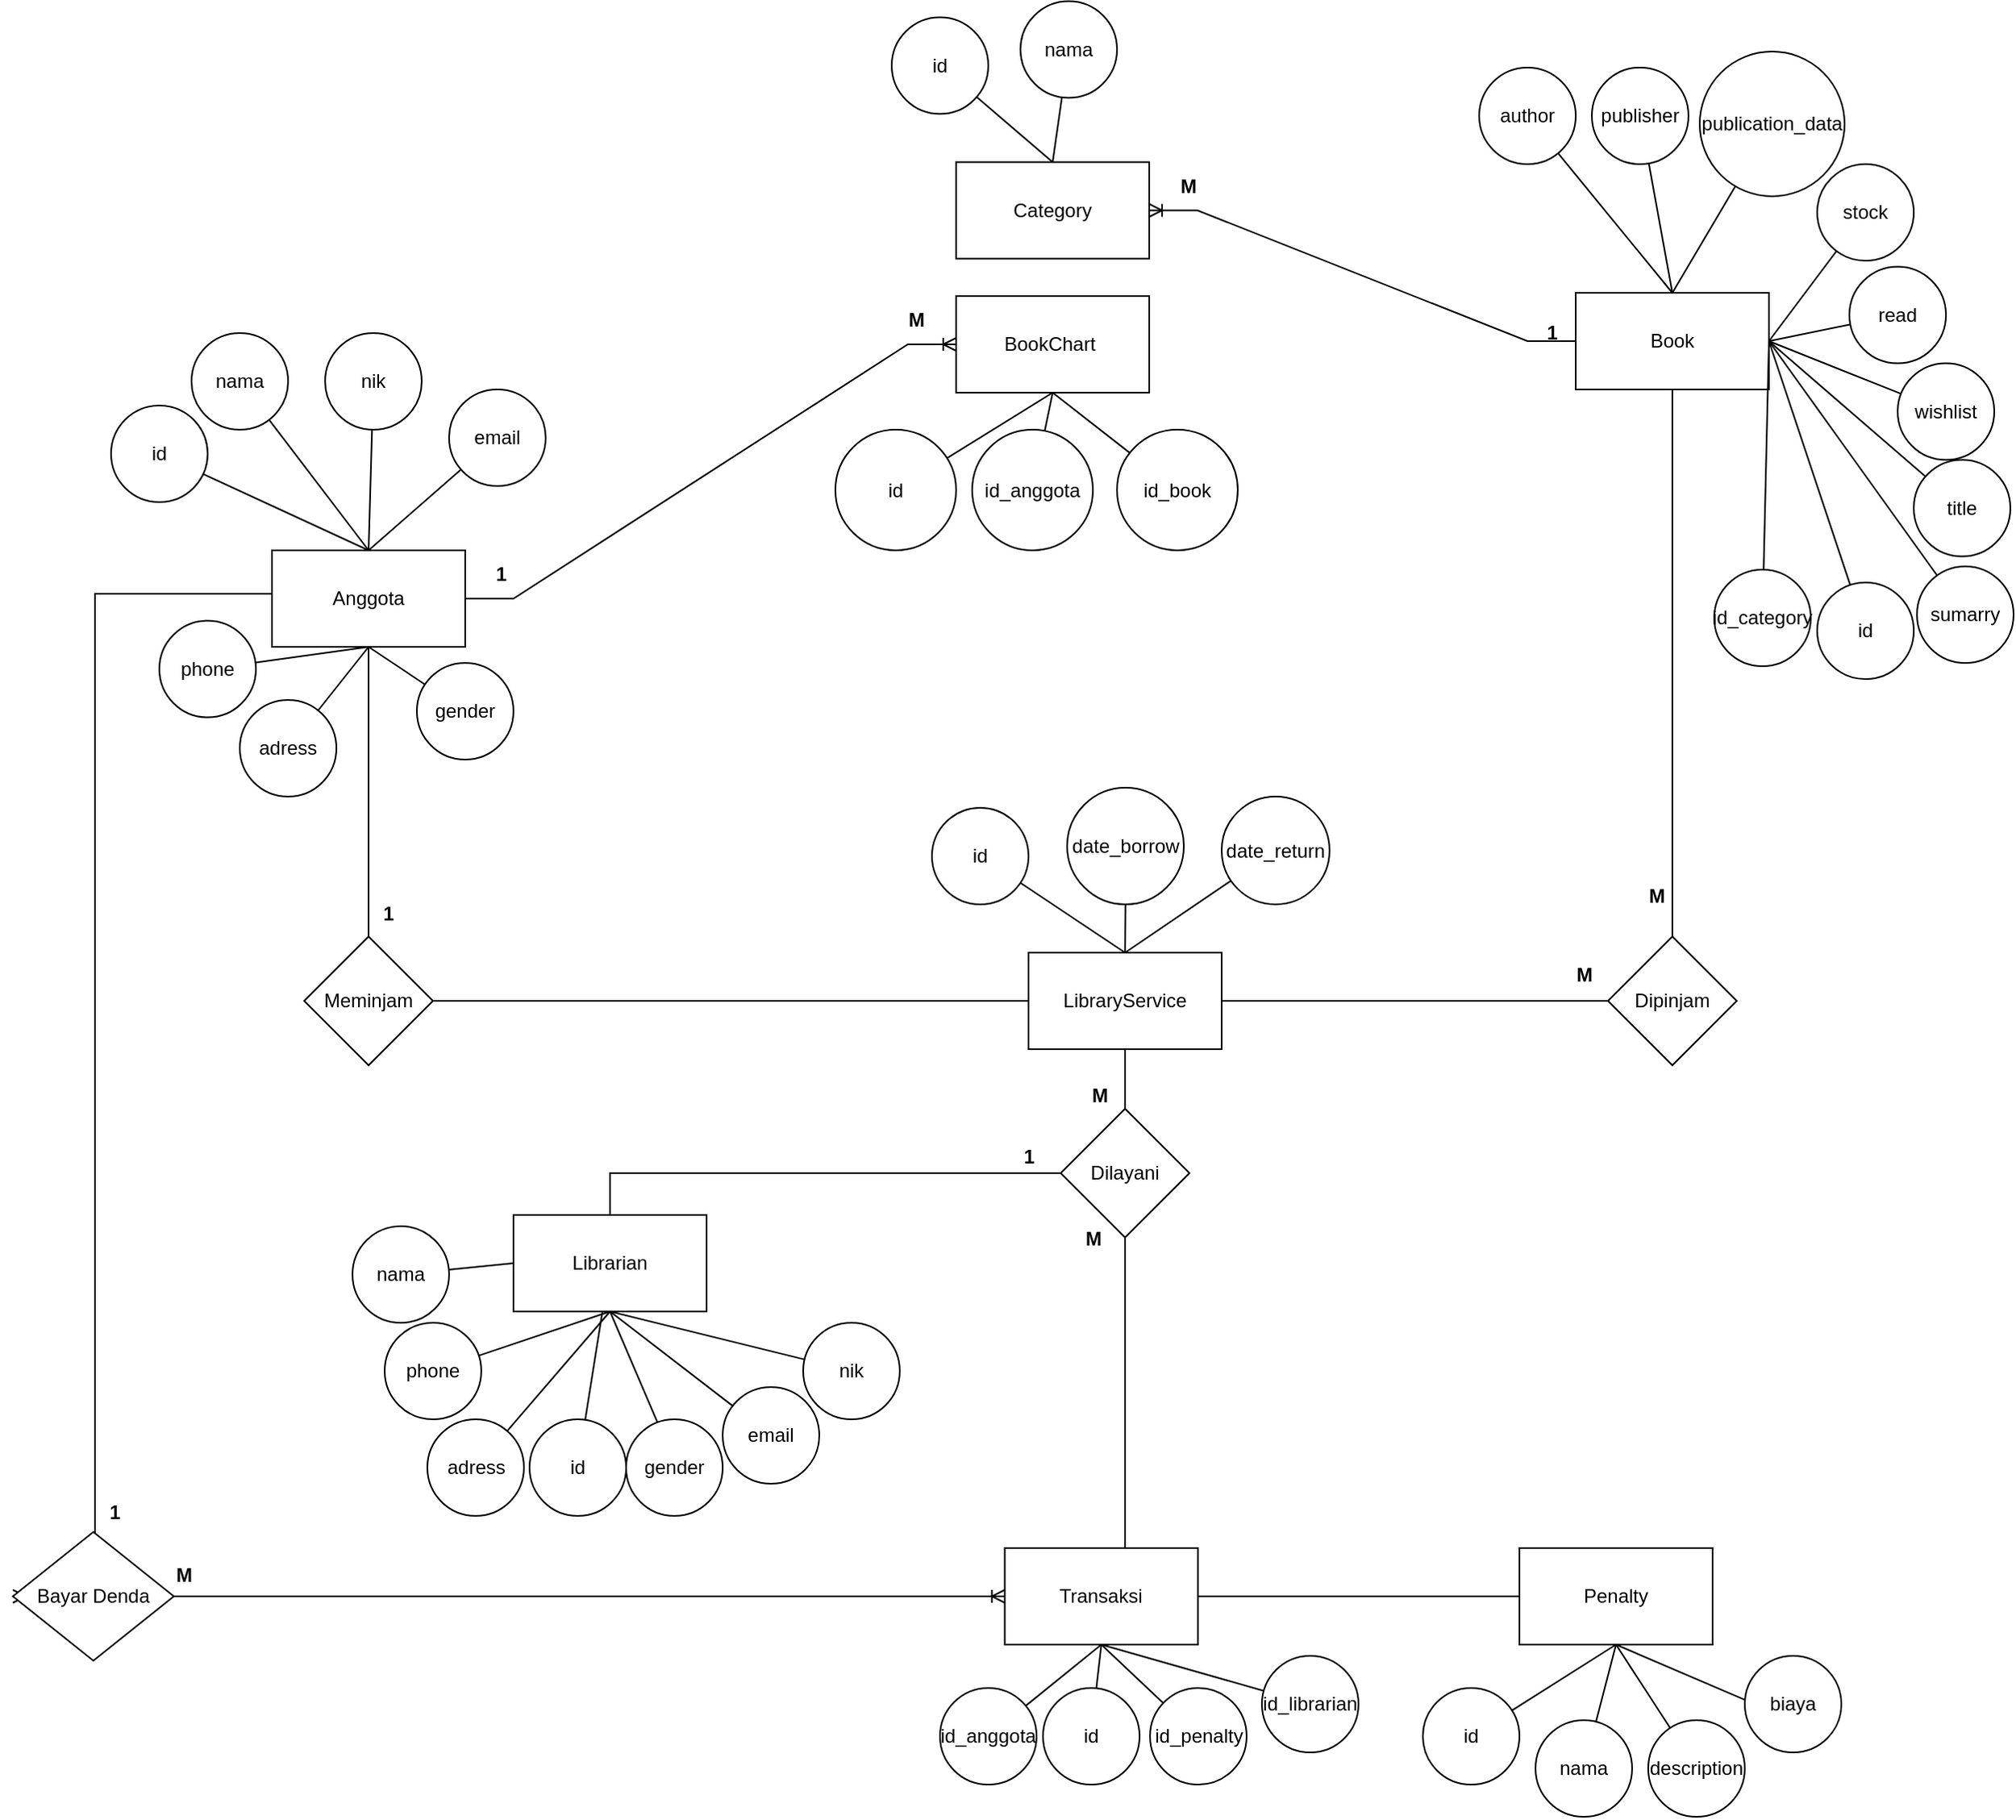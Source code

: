 <mxfile version="22.1.5" type="github">
  <diagram name="Halaman-1" id="0ZCGiu-J6l2-USiNijsk">
    <mxGraphModel dx="2111" dy="1902" grid="1" gridSize="10" guides="1" tooltips="1" connect="1" arrows="1" fold="1" page="1" pageScale="1" pageWidth="827" pageHeight="1169" math="0" shadow="0">
      <root>
        <mxCell id="0" />
        <mxCell id="1" parent="0" />
        <mxCell id="JBl0szbcd0s3QsTV0i9P-39" style="edgeStyle=orthogonalEdgeStyle;rounded=0;orthogonalLoop=1;jettySize=auto;html=1;entryX=0.5;entryY=0;entryDx=0;entryDy=0;endArrow=none;endFill=0;" parent="1" source="JBl0szbcd0s3QsTV0i9P-1" target="JBl0szbcd0s3QsTV0i9P-38" edge="1">
          <mxGeometry relative="1" as="geometry" />
        </mxCell>
        <mxCell id="JBl0szbcd0s3QsTV0i9P-1" value="Anggota" style="rounded=0;whiteSpace=wrap;html=1;" parent="1" vertex="1">
          <mxGeometry x="-20" y="150" width="120" height="60" as="geometry" />
        </mxCell>
        <mxCell id="JBl0szbcd0s3QsTV0i9P-2" value="Librarian" style="rounded=0;whiteSpace=wrap;html=1;" parent="1" vertex="1">
          <mxGeometry x="130" y="563" width="120" height="60" as="geometry" />
        </mxCell>
        <mxCell id="JBl0szbcd0s3QsTV0i9P-42" style="edgeStyle=orthogonalEdgeStyle;rounded=0;orthogonalLoop=1;jettySize=auto;html=1;endArrow=none;endFill=0;" parent="1" source="JBl0szbcd0s3QsTV0i9P-3" target="JBl0szbcd0s3QsTV0i9P-41" edge="1">
          <mxGeometry relative="1" as="geometry" />
        </mxCell>
        <mxCell id="JBl0szbcd0s3QsTV0i9P-3" value="Book" style="rounded=0;whiteSpace=wrap;html=1;" parent="1" vertex="1">
          <mxGeometry x="790" y="-10" width="120" height="60" as="geometry" />
        </mxCell>
        <mxCell id="JBl0szbcd0s3QsTV0i9P-4" value="Category" style="rounded=0;whiteSpace=wrap;html=1;" parent="1" vertex="1">
          <mxGeometry x="405" y="-91.25" width="120" height="60" as="geometry" />
        </mxCell>
        <mxCell id="JBl0szbcd0s3QsTV0i9P-70" style="edgeStyle=orthogonalEdgeStyle;rounded=0;orthogonalLoop=1;jettySize=auto;html=1;entryX=0;entryY=0.5;entryDx=0;entryDy=0;endArrow=none;endFill=0;" parent="1" source="JBl0szbcd0s3QsTV0i9P-5" target="JBl0szbcd0s3QsTV0i9P-6" edge="1">
          <mxGeometry relative="1" as="geometry" />
        </mxCell>
        <mxCell id="JBl0szbcd0s3QsTV0i9P-5" value="Transaksi" style="rounded=0;whiteSpace=wrap;html=1;" parent="1" vertex="1">
          <mxGeometry x="435.25" y="770" width="120" height="60" as="geometry" />
        </mxCell>
        <mxCell id="JBl0szbcd0s3QsTV0i9P-6" value="Penalty" style="rounded=0;whiteSpace=wrap;html=1;" parent="1" vertex="1">
          <mxGeometry x="755" y="770" width="120" height="60" as="geometry" />
        </mxCell>
        <mxCell id="JBl0szbcd0s3QsTV0i9P-45" style="edgeStyle=orthogonalEdgeStyle;rounded=0;orthogonalLoop=1;jettySize=auto;html=1;entryX=0.5;entryY=0;entryDx=0;entryDy=0;endArrow=none;endFill=0;" parent="1" source="JBl0szbcd0s3QsTV0i9P-7" target="JBl0szbcd0s3QsTV0i9P-44" edge="1">
          <mxGeometry relative="1" as="geometry" />
        </mxCell>
        <mxCell id="JBl0szbcd0s3QsTV0i9P-7" value="LibraryService" style="rounded=0;whiteSpace=wrap;html=1;" parent="1" vertex="1">
          <mxGeometry x="450" y="400" width="120" height="60" as="geometry" />
        </mxCell>
        <mxCell id="JBl0szbcd0s3QsTV0i9P-8" value="BookChart&amp;nbsp;" style="rounded=0;whiteSpace=wrap;html=1;" parent="1" vertex="1">
          <mxGeometry x="405" y="-8" width="120" height="60" as="geometry" />
        </mxCell>
        <mxCell id="JBl0szbcd0s3QsTV0i9P-23" style="rounded=0;orthogonalLoop=1;jettySize=auto;html=1;entryX=0.5;entryY=0;entryDx=0;entryDy=0;endArrow=none;endFill=0;" parent="1" source="JBl0szbcd0s3QsTV0i9P-9" target="JBl0szbcd0s3QsTV0i9P-1" edge="1">
          <mxGeometry relative="1" as="geometry" />
        </mxCell>
        <mxCell id="JBl0szbcd0s3QsTV0i9P-9" value="id" style="ellipse;whiteSpace=wrap;html=1;aspect=fixed;" parent="1" vertex="1">
          <mxGeometry x="-120" y="60" width="60" height="60" as="geometry" />
        </mxCell>
        <mxCell id="JBl0szbcd0s3QsTV0i9P-25" style="rounded=0;orthogonalLoop=1;jettySize=auto;html=1;entryX=0.5;entryY=0;entryDx=0;entryDy=0;endArrow=none;endFill=0;" parent="1" source="JBl0szbcd0s3QsTV0i9P-10" target="JBl0szbcd0s3QsTV0i9P-1" edge="1">
          <mxGeometry relative="1" as="geometry" />
        </mxCell>
        <mxCell id="JBl0szbcd0s3QsTV0i9P-10" value="nama" style="ellipse;whiteSpace=wrap;html=1;aspect=fixed;" parent="1" vertex="1">
          <mxGeometry x="-70" y="15" width="60" height="60" as="geometry" />
        </mxCell>
        <mxCell id="JBl0szbcd0s3QsTV0i9P-26" style="rounded=0;orthogonalLoop=1;jettySize=auto;html=1;entryX=0.5;entryY=0;entryDx=0;entryDy=0;endArrow=none;endFill=0;" parent="1" source="JBl0szbcd0s3QsTV0i9P-11" target="JBl0szbcd0s3QsTV0i9P-1" edge="1">
          <mxGeometry relative="1" as="geometry" />
        </mxCell>
        <mxCell id="JBl0szbcd0s3QsTV0i9P-11" value="nik" style="ellipse;whiteSpace=wrap;html=1;aspect=fixed;" parent="1" vertex="1">
          <mxGeometry x="13" y="15" width="60" height="60" as="geometry" />
        </mxCell>
        <mxCell id="JBl0szbcd0s3QsTV0i9P-27" style="rounded=0;orthogonalLoop=1;jettySize=auto;html=1;endArrow=none;endFill=0;entryX=0.5;entryY=0;entryDx=0;entryDy=0;" parent="1" source="JBl0szbcd0s3QsTV0i9P-12" target="JBl0szbcd0s3QsTV0i9P-1" edge="1">
          <mxGeometry relative="1" as="geometry" />
        </mxCell>
        <mxCell id="JBl0szbcd0s3QsTV0i9P-12" value="email" style="ellipse;whiteSpace=wrap;html=1;aspect=fixed;" parent="1" vertex="1">
          <mxGeometry x="90" y="50" width="60" height="60" as="geometry" />
        </mxCell>
        <mxCell id="JBl0szbcd0s3QsTV0i9P-28" style="rounded=0;orthogonalLoop=1;jettySize=auto;html=1;entryX=0.5;entryY=1;entryDx=0;entryDy=0;endArrow=none;endFill=0;" parent="1" source="JBl0szbcd0s3QsTV0i9P-13" target="JBl0szbcd0s3QsTV0i9P-1" edge="1">
          <mxGeometry relative="1" as="geometry" />
        </mxCell>
        <mxCell id="JBl0szbcd0s3QsTV0i9P-13" value="gender" style="ellipse;whiteSpace=wrap;html=1;aspect=fixed;" parent="1" vertex="1">
          <mxGeometry x="70" y="220" width="60" height="60" as="geometry" />
        </mxCell>
        <mxCell id="JBl0szbcd0s3QsTV0i9P-30" style="rounded=0;orthogonalLoop=1;jettySize=auto;html=1;entryX=0.5;entryY=1;entryDx=0;entryDy=0;endArrow=none;endFill=0;" parent="1" source="JBl0szbcd0s3QsTV0i9P-14" target="JBl0szbcd0s3QsTV0i9P-1" edge="1">
          <mxGeometry relative="1" as="geometry" />
        </mxCell>
        <mxCell id="JBl0szbcd0s3QsTV0i9P-14" value="phone" style="ellipse;whiteSpace=wrap;html=1;aspect=fixed;" parent="1" vertex="1">
          <mxGeometry x="-90" y="193.75" width="60" height="60" as="geometry" />
        </mxCell>
        <mxCell id="JBl0szbcd0s3QsTV0i9P-29" style="rounded=0;orthogonalLoop=1;jettySize=auto;html=1;endArrow=none;endFill=0;entryX=0.5;entryY=1;entryDx=0;entryDy=0;" parent="1" source="JBl0szbcd0s3QsTV0i9P-15" target="JBl0szbcd0s3QsTV0i9P-1" edge="1">
          <mxGeometry relative="1" as="geometry" />
        </mxCell>
        <mxCell id="JBl0szbcd0s3QsTV0i9P-15" value="adress" style="ellipse;whiteSpace=wrap;html=1;aspect=fixed;" parent="1" vertex="1">
          <mxGeometry x="-40" y="243" width="60" height="60" as="geometry" />
        </mxCell>
        <mxCell id="JBl0szbcd0s3QsTV0i9P-35" style="rounded=0;orthogonalLoop=1;jettySize=auto;html=1;endArrow=none;endFill=0;" parent="1" source="JBl0szbcd0s3QsTV0i9P-16" target="JBl0szbcd0s3QsTV0i9P-2" edge="1">
          <mxGeometry relative="1" as="geometry" />
        </mxCell>
        <mxCell id="JBl0szbcd0s3QsTV0i9P-16" value="id" style="ellipse;whiteSpace=wrap;html=1;aspect=fixed;" parent="1" vertex="1">
          <mxGeometry x="140" y="690" width="60" height="60" as="geometry" />
        </mxCell>
        <mxCell id="JBl0szbcd0s3QsTV0i9P-17" value="nama" style="ellipse;whiteSpace=wrap;html=1;aspect=fixed;" parent="1" vertex="1">
          <mxGeometry x="30" y="570" width="60" height="60" as="geometry" />
        </mxCell>
        <mxCell id="JBl0szbcd0s3QsTV0i9P-32" style="rounded=0;orthogonalLoop=1;jettySize=auto;html=1;endArrow=none;endFill=0;entryX=0.5;entryY=1;entryDx=0;entryDy=0;" parent="1" source="JBl0szbcd0s3QsTV0i9P-18" target="JBl0szbcd0s3QsTV0i9P-2" edge="1">
          <mxGeometry relative="1" as="geometry" />
        </mxCell>
        <mxCell id="JBl0szbcd0s3QsTV0i9P-18" value="nik" style="ellipse;whiteSpace=wrap;html=1;aspect=fixed;" parent="1" vertex="1">
          <mxGeometry x="310" y="630" width="60" height="60" as="geometry" />
        </mxCell>
        <mxCell id="JBl0szbcd0s3QsTV0i9P-37" style="rounded=0;orthogonalLoop=1;jettySize=auto;html=1;endArrow=none;endFill=0;entryX=0.5;entryY=1;entryDx=0;entryDy=0;" parent="1" source="JBl0szbcd0s3QsTV0i9P-19" target="JBl0szbcd0s3QsTV0i9P-2" edge="1">
          <mxGeometry relative="1" as="geometry" />
        </mxCell>
        <mxCell id="JBl0szbcd0s3QsTV0i9P-19" value="email" style="ellipse;whiteSpace=wrap;html=1;aspect=fixed;" parent="1" vertex="1">
          <mxGeometry x="260" y="670" width="60" height="60" as="geometry" />
        </mxCell>
        <mxCell id="JBl0szbcd0s3QsTV0i9P-36" style="rounded=0;orthogonalLoop=1;jettySize=auto;html=1;entryX=0.5;entryY=1;entryDx=0;entryDy=0;endArrow=none;endFill=0;" parent="1" target="JBl0szbcd0s3QsTV0i9P-2" edge="1">
          <mxGeometry relative="1" as="geometry">
            <mxPoint x="228.237" y="712.402" as="sourcePoint" />
          </mxGeometry>
        </mxCell>
        <mxCell id="JBl0szbcd0s3QsTV0i9P-20" value="gender" style="ellipse;whiteSpace=wrap;html=1;aspect=fixed;" parent="1" vertex="1">
          <mxGeometry x="200" y="690" width="60" height="60" as="geometry" />
        </mxCell>
        <mxCell id="JBl0szbcd0s3QsTV0i9P-33" style="rounded=0;orthogonalLoop=1;jettySize=auto;html=1;entryX=0.5;entryY=1;entryDx=0;entryDy=0;endArrow=none;endFill=0;" parent="1" source="JBl0szbcd0s3QsTV0i9P-21" target="JBl0szbcd0s3QsTV0i9P-2" edge="1">
          <mxGeometry relative="1" as="geometry" />
        </mxCell>
        <mxCell id="JBl0szbcd0s3QsTV0i9P-21" value="phone" style="ellipse;whiteSpace=wrap;html=1;aspect=fixed;" parent="1" vertex="1">
          <mxGeometry x="50" y="630" width="60" height="60" as="geometry" />
        </mxCell>
        <mxCell id="JBl0szbcd0s3QsTV0i9P-34" style="rounded=0;orthogonalLoop=1;jettySize=auto;html=1;endArrow=none;endFill=0;entryX=0.5;entryY=1;entryDx=0;entryDy=0;" parent="1" source="JBl0szbcd0s3QsTV0i9P-22" target="JBl0szbcd0s3QsTV0i9P-2" edge="1">
          <mxGeometry relative="1" as="geometry">
            <mxPoint x="196.5" y="620" as="targetPoint" />
          </mxGeometry>
        </mxCell>
        <mxCell id="JBl0szbcd0s3QsTV0i9P-22" value="adress" style="ellipse;whiteSpace=wrap;html=1;aspect=fixed;" parent="1" vertex="1">
          <mxGeometry x="76.5" y="690" width="60" height="60" as="geometry" />
        </mxCell>
        <mxCell id="JBl0szbcd0s3QsTV0i9P-31" style="rounded=0;orthogonalLoop=1;jettySize=auto;html=1;entryX=0;entryY=0.5;entryDx=0;entryDy=0;endArrow=none;endFill=0;" parent="1" source="JBl0szbcd0s3QsTV0i9P-17" target="JBl0szbcd0s3QsTV0i9P-2" edge="1">
          <mxGeometry relative="1" as="geometry" />
        </mxCell>
        <mxCell id="JBl0szbcd0s3QsTV0i9P-40" style="edgeStyle=orthogonalEdgeStyle;rounded=0;orthogonalLoop=1;jettySize=auto;html=1;entryX=0;entryY=0.5;entryDx=0;entryDy=0;endArrow=none;endFill=0;" parent="1" source="JBl0szbcd0s3QsTV0i9P-38" target="JBl0szbcd0s3QsTV0i9P-7" edge="1">
          <mxGeometry relative="1" as="geometry" />
        </mxCell>
        <mxCell id="JBl0szbcd0s3QsTV0i9P-38" value="Meminjam" style="rhombus;whiteSpace=wrap;html=1;" parent="1" vertex="1">
          <mxGeometry y="390" width="80" height="80" as="geometry" />
        </mxCell>
        <mxCell id="JBl0szbcd0s3QsTV0i9P-43" style="edgeStyle=orthogonalEdgeStyle;rounded=0;orthogonalLoop=1;jettySize=auto;html=1;entryX=1;entryY=0.5;entryDx=0;entryDy=0;endArrow=none;endFill=0;" parent="1" source="JBl0szbcd0s3QsTV0i9P-41" target="JBl0szbcd0s3QsTV0i9P-7" edge="1">
          <mxGeometry relative="1" as="geometry" />
        </mxCell>
        <mxCell id="JBl0szbcd0s3QsTV0i9P-41" value="Dipinjam" style="rhombus;whiteSpace=wrap;html=1;" parent="1" vertex="1">
          <mxGeometry x="810" y="390" width="80" height="80" as="geometry" />
        </mxCell>
        <mxCell id="JBl0szbcd0s3QsTV0i9P-46" style="edgeStyle=orthogonalEdgeStyle;rounded=0;orthogonalLoop=1;jettySize=auto;html=1;entryX=0.5;entryY=0;entryDx=0;entryDy=0;endArrow=none;endFill=0;" parent="1" source="JBl0szbcd0s3QsTV0i9P-44" target="JBl0szbcd0s3QsTV0i9P-2" edge="1">
          <mxGeometry relative="1" as="geometry" />
        </mxCell>
        <mxCell id="JBl0szbcd0s3QsTV0i9P-60" style="edgeStyle=orthogonalEdgeStyle;rounded=0;orthogonalLoop=1;jettySize=auto;html=1;endArrow=none;endFill=0;" parent="1" source="JBl0szbcd0s3QsTV0i9P-44" target="JBl0szbcd0s3QsTV0i9P-5" edge="1">
          <mxGeometry relative="1" as="geometry">
            <Array as="points">
              <mxPoint x="510" y="610" />
              <mxPoint x="510" y="610" />
            </Array>
          </mxGeometry>
        </mxCell>
        <mxCell id="JBl0szbcd0s3QsTV0i9P-44" value="Dilayani" style="rhombus;whiteSpace=wrap;html=1;" parent="1" vertex="1">
          <mxGeometry x="470" y="497" width="80" height="80" as="geometry" />
        </mxCell>
        <mxCell id="JBl0szbcd0s3QsTV0i9P-84" style="rounded=0;orthogonalLoop=1;jettySize=auto;html=1;endArrow=none;endFill=0;" parent="1" source="JBl0szbcd0s3QsTV0i9P-47" edge="1">
          <mxGeometry relative="1" as="geometry">
            <mxPoint x="910" y="20" as="targetPoint" />
          </mxGeometry>
        </mxCell>
        <mxCell id="JBl0szbcd0s3QsTV0i9P-47" value="title" style="ellipse;whiteSpace=wrap;html=1;aspect=fixed;" parent="1" vertex="1">
          <mxGeometry x="1000" y="93.75" width="60" height="60" as="geometry" />
        </mxCell>
        <mxCell id="JBl0szbcd0s3QsTV0i9P-85" style="rounded=0;orthogonalLoop=1;jettySize=auto;html=1;endArrow=none;endFill=0;entryX=0.5;entryY=0;entryDx=0;entryDy=0;" parent="1" source="JBl0szbcd0s3QsTV0i9P-48" target="JBl0szbcd0s3QsTV0i9P-3" edge="1">
          <mxGeometry relative="1" as="geometry" />
        </mxCell>
        <mxCell id="JBl0szbcd0s3QsTV0i9P-48" value="author" style="ellipse;whiteSpace=wrap;html=1;aspect=fixed;" parent="1" vertex="1">
          <mxGeometry x="730" y="-150" width="60" height="60" as="geometry" />
        </mxCell>
        <mxCell id="JBl0szbcd0s3QsTV0i9P-86" style="rounded=0;orthogonalLoop=1;jettySize=auto;html=1;entryX=0.5;entryY=0;entryDx=0;entryDy=0;endArrow=none;endFill=0;" parent="1" source="JBl0szbcd0s3QsTV0i9P-49" target="JBl0szbcd0s3QsTV0i9P-3" edge="1">
          <mxGeometry relative="1" as="geometry" />
        </mxCell>
        <mxCell id="JBl0szbcd0s3QsTV0i9P-49" value="publisher" style="ellipse;whiteSpace=wrap;html=1;aspect=fixed;" parent="1" vertex="1">
          <mxGeometry x="800" y="-150" width="60" height="60" as="geometry" />
        </mxCell>
        <mxCell id="JBl0szbcd0s3QsTV0i9P-83" style="rounded=0;orthogonalLoop=1;jettySize=auto;html=1;endArrow=none;endFill=0;" parent="1" source="JBl0szbcd0s3QsTV0i9P-50" edge="1">
          <mxGeometry relative="1" as="geometry">
            <mxPoint x="910" y="20" as="targetPoint" />
          </mxGeometry>
        </mxCell>
        <mxCell id="JBl0szbcd0s3QsTV0i9P-50" value="id" style="ellipse;whiteSpace=wrap;html=1;aspect=fixed;" parent="1" vertex="1">
          <mxGeometry x="940" y="170" width="60" height="60" as="geometry" />
        </mxCell>
        <mxCell id="JBl0szbcd0s3QsTV0i9P-87" style="rounded=0;orthogonalLoop=1;jettySize=auto;html=1;entryX=0.5;entryY=0;entryDx=0;entryDy=0;endArrow=none;endFill=0;" parent="1" source="JBl0szbcd0s3QsTV0i9P-51" target="JBl0szbcd0s3QsTV0i9P-3" edge="1">
          <mxGeometry relative="1" as="geometry" />
        </mxCell>
        <mxCell id="JBl0szbcd0s3QsTV0i9P-51" value="publication_data" style="ellipse;whiteSpace=wrap;html=1;aspect=fixed;" parent="1" vertex="1">
          <mxGeometry x="867" y="-160" width="90" height="90" as="geometry" />
        </mxCell>
        <mxCell id="JBl0szbcd0s3QsTV0i9P-88" style="rounded=0;orthogonalLoop=1;jettySize=auto;html=1;entryX=1;entryY=0.5;entryDx=0;entryDy=0;endArrow=none;endFill=0;" parent="1" source="JBl0szbcd0s3QsTV0i9P-52" target="JBl0szbcd0s3QsTV0i9P-3" edge="1">
          <mxGeometry relative="1" as="geometry" />
        </mxCell>
        <mxCell id="JBl0szbcd0s3QsTV0i9P-52" value="stock" style="ellipse;whiteSpace=wrap;html=1;aspect=fixed;" parent="1" vertex="1">
          <mxGeometry x="940" y="-90" width="60" height="60" as="geometry" />
        </mxCell>
        <mxCell id="JBl0szbcd0s3QsTV0i9P-89" style="rounded=0;orthogonalLoop=1;jettySize=auto;html=1;entryX=1;entryY=0.5;entryDx=0;entryDy=0;endArrow=none;endFill=0;" parent="1" source="JBl0szbcd0s3QsTV0i9P-53" target="JBl0szbcd0s3QsTV0i9P-3" edge="1">
          <mxGeometry relative="1" as="geometry" />
        </mxCell>
        <mxCell id="JBl0szbcd0s3QsTV0i9P-53" value="read" style="ellipse;whiteSpace=wrap;html=1;aspect=fixed;" parent="1" vertex="1">
          <mxGeometry x="960" y="-26.25" width="60" height="60" as="geometry" />
        </mxCell>
        <mxCell id="JBl0szbcd0s3QsTV0i9P-57" style="rounded=0;orthogonalLoop=1;jettySize=auto;html=1;endArrow=none;endFill=0;entryX=0.5;entryY=0;entryDx=0;entryDy=0;" parent="1" source="JBl0szbcd0s3QsTV0i9P-54" target="JBl0szbcd0s3QsTV0i9P-7" edge="1">
          <mxGeometry relative="1" as="geometry" />
        </mxCell>
        <mxCell id="JBl0szbcd0s3QsTV0i9P-54" value="id" style="ellipse;whiteSpace=wrap;html=1;aspect=fixed;" parent="1" vertex="1">
          <mxGeometry x="390" y="310" width="60" height="60" as="geometry" />
        </mxCell>
        <mxCell id="JBl0szbcd0s3QsTV0i9P-58" style="rounded=0;orthogonalLoop=1;jettySize=auto;html=1;endArrow=none;endFill=0;" parent="1" source="JBl0szbcd0s3QsTV0i9P-55" edge="1">
          <mxGeometry relative="1" as="geometry">
            <mxPoint x="510" y="400" as="targetPoint" />
          </mxGeometry>
        </mxCell>
        <mxCell id="JBl0szbcd0s3QsTV0i9P-55" value="date_borrow" style="ellipse;whiteSpace=wrap;html=1;aspect=fixed;" parent="1" vertex="1">
          <mxGeometry x="474" y="297.5" width="72.5" height="72.5" as="geometry" />
        </mxCell>
        <mxCell id="JBl0szbcd0s3QsTV0i9P-59" style="rounded=0;orthogonalLoop=1;jettySize=auto;html=1;endArrow=none;endFill=0;" parent="1" source="JBl0szbcd0s3QsTV0i9P-56" edge="1">
          <mxGeometry relative="1" as="geometry">
            <mxPoint x="510" y="400" as="targetPoint" />
          </mxGeometry>
        </mxCell>
        <mxCell id="JBl0szbcd0s3QsTV0i9P-56" value="date_return" style="ellipse;whiteSpace=wrap;html=1;aspect=fixed;" parent="1" vertex="1">
          <mxGeometry x="570" y="303" width="67" height="67" as="geometry" />
        </mxCell>
        <mxCell id="JBl0szbcd0s3QsTV0i9P-67" style="rounded=0;orthogonalLoop=1;jettySize=auto;html=1;entryX=0.5;entryY=1;entryDx=0;entryDy=0;endArrow=none;endFill=0;" parent="1" source="JBl0szbcd0s3QsTV0i9P-61" target="JBl0szbcd0s3QsTV0i9P-5" edge="1">
          <mxGeometry relative="1" as="geometry" />
        </mxCell>
        <mxCell id="JBl0szbcd0s3QsTV0i9P-61" value="id" style="ellipse;whiteSpace=wrap;html=1;aspect=fixed;" parent="1" vertex="1">
          <mxGeometry x="459" y="857" width="60" height="60" as="geometry" />
        </mxCell>
        <mxCell id="JBl0szbcd0s3QsTV0i9P-68" style="rounded=0;orthogonalLoop=1;jettySize=auto;html=1;entryX=0.5;entryY=1;entryDx=0;entryDy=0;endArrow=none;endFill=0;" parent="1" source="JBl0szbcd0s3QsTV0i9P-62" target="JBl0szbcd0s3QsTV0i9P-5" edge="1">
          <mxGeometry relative="1" as="geometry" />
        </mxCell>
        <mxCell id="JBl0szbcd0s3QsTV0i9P-62" value="id_penalty" style="ellipse;whiteSpace=wrap;html=1;aspect=fixed;" parent="1" vertex="1">
          <mxGeometry x="525.5" y="857" width="60" height="60" as="geometry" />
        </mxCell>
        <mxCell id="JBl0szbcd0s3QsTV0i9P-69" style="rounded=0;orthogonalLoop=1;jettySize=auto;html=1;entryX=0.5;entryY=1;entryDx=0;entryDy=0;endArrow=none;endFill=0;" parent="1" source="JBl0szbcd0s3QsTV0i9P-63" target="JBl0szbcd0s3QsTV0i9P-5" edge="1">
          <mxGeometry relative="1" as="geometry" />
        </mxCell>
        <mxCell id="JBl0szbcd0s3QsTV0i9P-63" value="id_librarian" style="ellipse;whiteSpace=wrap;html=1;aspect=fixed;" parent="1" vertex="1">
          <mxGeometry x="595" y="837" width="60" height="60" as="geometry" />
        </mxCell>
        <mxCell id="JBl0szbcd0s3QsTV0i9P-66" style="rounded=0;orthogonalLoop=1;jettySize=auto;html=1;entryX=0.5;entryY=1;entryDx=0;entryDy=0;endArrow=none;endFill=0;" parent="1" source="JBl0szbcd0s3QsTV0i9P-64" target="JBl0szbcd0s3QsTV0i9P-5" edge="1">
          <mxGeometry relative="1" as="geometry" />
        </mxCell>
        <mxCell id="JBl0szbcd0s3QsTV0i9P-64" value="id_anggota" style="ellipse;whiteSpace=wrap;html=1;aspect=fixed;" parent="1" vertex="1">
          <mxGeometry x="395" y="857" width="60" height="60" as="geometry" />
        </mxCell>
        <mxCell id="JBl0szbcd0s3QsTV0i9P-76" style="rounded=0;orthogonalLoop=1;jettySize=auto;html=1;endArrow=none;endFill=0;entryX=0.5;entryY=1;entryDx=0;entryDy=0;" parent="1" source="JBl0szbcd0s3QsTV0i9P-71" target="JBl0szbcd0s3QsTV0i9P-6" edge="1">
          <mxGeometry relative="1" as="geometry" />
        </mxCell>
        <mxCell id="JBl0szbcd0s3QsTV0i9P-71" value="id" style="ellipse;whiteSpace=wrap;html=1;aspect=fixed;" parent="1" vertex="1">
          <mxGeometry x="695" y="857" width="60" height="60" as="geometry" />
        </mxCell>
        <mxCell id="JBl0szbcd0s3QsTV0i9P-77" style="rounded=0;orthogonalLoop=1;jettySize=auto;html=1;endArrow=none;endFill=0;entryX=0.5;entryY=1;entryDx=0;entryDy=0;" parent="1" source="JBl0szbcd0s3QsTV0i9P-72" target="JBl0szbcd0s3QsTV0i9P-6" edge="1">
          <mxGeometry relative="1" as="geometry" />
        </mxCell>
        <mxCell id="JBl0szbcd0s3QsTV0i9P-72" value="nama" style="ellipse;whiteSpace=wrap;html=1;aspect=fixed;" parent="1" vertex="1">
          <mxGeometry x="765" y="877" width="60" height="60" as="geometry" />
        </mxCell>
        <mxCell id="JBl0szbcd0s3QsTV0i9P-78" style="rounded=0;orthogonalLoop=1;jettySize=auto;html=1;entryX=0.5;entryY=1;entryDx=0;entryDy=0;endArrow=none;endFill=0;" parent="1" source="JBl0szbcd0s3QsTV0i9P-73" target="JBl0szbcd0s3QsTV0i9P-6" edge="1">
          <mxGeometry relative="1" as="geometry" />
        </mxCell>
        <mxCell id="JBl0szbcd0s3QsTV0i9P-73" value="description" style="ellipse;whiteSpace=wrap;html=1;aspect=fixed;" parent="1" vertex="1">
          <mxGeometry x="835" y="877" width="60" height="60" as="geometry" />
        </mxCell>
        <mxCell id="JBl0szbcd0s3QsTV0i9P-79" style="rounded=0;orthogonalLoop=1;jettySize=auto;html=1;entryX=0.5;entryY=1;entryDx=0;entryDy=0;endArrow=none;endFill=0;" parent="1" target="JBl0szbcd0s3QsTV0i9P-6" edge="1">
          <mxGeometry relative="1" as="geometry">
            <mxPoint x="897.355" y="865.348" as="sourcePoint" />
          </mxGeometry>
        </mxCell>
        <mxCell id="JBl0szbcd0s3QsTV0i9P-74" value="biaya" style="ellipse;whiteSpace=wrap;html=1;aspect=fixed;" parent="1" vertex="1">
          <mxGeometry x="895" y="837" width="60" height="60" as="geometry" />
        </mxCell>
        <mxCell id="JBl0szbcd0s3QsTV0i9P-92" style="rounded=0;orthogonalLoop=1;jettySize=auto;html=1;entryX=0.5;entryY=0;entryDx=0;entryDy=0;endArrow=none;endFill=0;" parent="1" source="JBl0szbcd0s3QsTV0i9P-81" target="JBl0szbcd0s3QsTV0i9P-4" edge="1">
          <mxGeometry relative="1" as="geometry" />
        </mxCell>
        <mxCell id="JBl0szbcd0s3QsTV0i9P-81" value="id" style="ellipse;whiteSpace=wrap;html=1;aspect=fixed;" parent="1" vertex="1">
          <mxGeometry x="365" y="-181.25" width="60" height="60" as="geometry" />
        </mxCell>
        <mxCell id="JBl0szbcd0s3QsTV0i9P-93" style="rounded=0;orthogonalLoop=1;jettySize=auto;html=1;entryX=0.5;entryY=0;entryDx=0;entryDy=0;endArrow=none;endFill=0;" parent="1" source="JBl0szbcd0s3QsTV0i9P-82" target="JBl0szbcd0s3QsTV0i9P-4" edge="1">
          <mxGeometry relative="1" as="geometry" />
        </mxCell>
        <mxCell id="JBl0szbcd0s3QsTV0i9P-82" value="nama" style="ellipse;whiteSpace=wrap;html=1;aspect=fixed;" parent="1" vertex="1">
          <mxGeometry x="445" y="-191.25" width="60" height="60" as="geometry" />
        </mxCell>
        <mxCell id="JBl0szbcd0s3QsTV0i9P-91" style="rounded=0;orthogonalLoop=1;jettySize=auto;html=1;endArrow=none;endFill=0;" parent="1" source="JBl0szbcd0s3QsTV0i9P-90" edge="1">
          <mxGeometry relative="1" as="geometry">
            <mxPoint x="910" y="20" as="targetPoint" />
          </mxGeometry>
        </mxCell>
        <mxCell id="JBl0szbcd0s3QsTV0i9P-90" value="id_category" style="ellipse;whiteSpace=wrap;html=1;aspect=fixed;" parent="1" vertex="1">
          <mxGeometry x="876" y="162" width="60" height="60" as="geometry" />
        </mxCell>
        <mxCell id="JBl0szbcd0s3QsTV0i9P-100" style="rounded=0;orthogonalLoop=1;jettySize=auto;html=1;entryX=0.5;entryY=1;entryDx=0;entryDy=0;endArrow=none;endFill=0;" parent="1" source="JBl0szbcd0s3QsTV0i9P-96" target="JBl0szbcd0s3QsTV0i9P-8" edge="1">
          <mxGeometry relative="1" as="geometry" />
        </mxCell>
        <mxCell id="JBl0szbcd0s3QsTV0i9P-96" value="id" style="ellipse;whiteSpace=wrap;html=1;aspect=fixed;" parent="1" vertex="1">
          <mxGeometry x="330" y="75" width="75" height="75" as="geometry" />
        </mxCell>
        <mxCell id="JBl0szbcd0s3QsTV0i9P-101" style="rounded=0;orthogonalLoop=1;jettySize=auto;html=1;entryX=0.5;entryY=1;entryDx=0;entryDy=0;endArrow=none;endFill=0;" parent="1" source="JBl0szbcd0s3QsTV0i9P-98" target="JBl0szbcd0s3QsTV0i9P-8" edge="1">
          <mxGeometry relative="1" as="geometry" />
        </mxCell>
        <mxCell id="JBl0szbcd0s3QsTV0i9P-98" value="id_anggota" style="ellipse;whiteSpace=wrap;html=1;aspect=fixed;" parent="1" vertex="1">
          <mxGeometry x="415" y="75" width="75" height="75" as="geometry" />
        </mxCell>
        <mxCell id="JBl0szbcd0s3QsTV0i9P-102" style="rounded=0;orthogonalLoop=1;jettySize=auto;html=1;entryX=0.5;entryY=1;entryDx=0;entryDy=0;endArrow=none;endFill=0;" parent="1" source="JBl0szbcd0s3QsTV0i9P-99" target="JBl0szbcd0s3QsTV0i9P-8" edge="1">
          <mxGeometry relative="1" as="geometry" />
        </mxCell>
        <mxCell id="JBl0szbcd0s3QsTV0i9P-99" value="id_book" style="ellipse;whiteSpace=wrap;html=1;aspect=fixed;" parent="1" vertex="1">
          <mxGeometry x="505" y="75" width="75" height="75" as="geometry" />
        </mxCell>
        <mxCell id="JBl0szbcd0s3QsTV0i9P-104" style="rounded=0;orthogonalLoop=1;jettySize=auto;html=1;entryX=1;entryY=0.5;entryDx=0;entryDy=0;endArrow=none;endFill=0;" parent="1" source="JBl0szbcd0s3QsTV0i9P-103" target="JBl0szbcd0s3QsTV0i9P-3" edge="1">
          <mxGeometry relative="1" as="geometry" />
        </mxCell>
        <mxCell id="JBl0szbcd0s3QsTV0i9P-103" value="sumarry" style="ellipse;whiteSpace=wrap;html=1;aspect=fixed;" parent="1" vertex="1">
          <mxGeometry x="1002" y="160" width="60" height="60" as="geometry" />
        </mxCell>
        <mxCell id="JBl0szbcd0s3QsTV0i9P-108" style="rounded=0;orthogonalLoop=1;jettySize=auto;html=1;endArrow=none;endFill=0;" parent="1" source="JBl0szbcd0s3QsTV0i9P-107" edge="1">
          <mxGeometry relative="1" as="geometry">
            <mxPoint x="910" y="20" as="targetPoint" />
          </mxGeometry>
        </mxCell>
        <mxCell id="JBl0szbcd0s3QsTV0i9P-107" value="wishlist" style="ellipse;whiteSpace=wrap;html=1;aspect=fixed;" parent="1" vertex="1">
          <mxGeometry x="990" y="33.75" width="60" height="60" as="geometry" />
        </mxCell>
        <mxCell id="6AdnA7VMkp3raatEs4pX-3" value="1" style="text;html=1;align=center;verticalAlign=middle;resizable=0;points=[];autosize=1;strokeColor=none;fillColor=none;fontStyle=1" vertex="1" parent="1">
          <mxGeometry x="37" y="361" width="30" height="30" as="geometry" />
        </mxCell>
        <mxCell id="6AdnA7VMkp3raatEs4pX-7" value="M" style="text;html=1;align=center;verticalAlign=middle;resizable=0;points=[];autosize=1;strokeColor=none;fillColor=none;fontStyle=1" vertex="1" parent="1">
          <mxGeometry x="825" y="350" width="30" height="30" as="geometry" />
        </mxCell>
        <mxCell id="6AdnA7VMkp3raatEs4pX-8" value="M" style="text;html=1;align=center;verticalAlign=middle;resizable=0;points=[];autosize=1;strokeColor=none;fillColor=none;fontStyle=1" vertex="1" parent="1">
          <mxGeometry x="780" y="399" width="30" height="30" as="geometry" />
        </mxCell>
        <mxCell id="6AdnA7VMkp3raatEs4pX-9" value="M" style="text;html=1;align=center;verticalAlign=middle;resizable=0;points=[];autosize=1;strokeColor=none;fillColor=none;fontStyle=1" vertex="1" parent="1">
          <mxGeometry x="365" y="-8" width="30" height="30" as="geometry" />
        </mxCell>
        <mxCell id="6AdnA7VMkp3raatEs4pX-10" value="1" style="text;html=1;align=center;verticalAlign=middle;resizable=0;points=[];autosize=1;strokeColor=none;fillColor=none;fontStyle=1" vertex="1" parent="1">
          <mxGeometry x="760" width="30" height="30" as="geometry" />
        </mxCell>
        <mxCell id="6AdnA7VMkp3raatEs4pX-14" value="" style="edgeStyle=entityRelationEdgeStyle;fontSize=12;html=1;endArrow=ERoneToMany;rounded=0;exitX=0;exitY=0.5;exitDx=0;exitDy=0;" edge="1" parent="1" source="JBl0szbcd0s3QsTV0i9P-3" target="JBl0szbcd0s3QsTV0i9P-4">
          <mxGeometry width="100" height="100" relative="1" as="geometry">
            <mxPoint x="560" y="-20" as="sourcePoint" />
            <mxPoint x="660" y="-120" as="targetPoint" />
          </mxGeometry>
        </mxCell>
        <mxCell id="6AdnA7VMkp3raatEs4pX-15" value="" style="edgeStyle=entityRelationEdgeStyle;fontSize=12;html=1;endArrow=ERoneToMany;rounded=0;exitX=1;exitY=0.5;exitDx=0;exitDy=0;entryX=0;entryY=0.5;entryDx=0;entryDy=0;" edge="1" parent="1" source="JBl0szbcd0s3QsTV0i9P-1" target="JBl0szbcd0s3QsTV0i9P-8">
          <mxGeometry width="100" height="100" relative="1" as="geometry">
            <mxPoint x="140" y="140" as="sourcePoint" />
            <mxPoint x="240" y="40" as="targetPoint" />
          </mxGeometry>
        </mxCell>
        <mxCell id="6AdnA7VMkp3raatEs4pX-16" value="1" style="text;html=1;align=center;verticalAlign=middle;resizable=0;points=[];autosize=1;strokeColor=none;fillColor=none;fontStyle=1" vertex="1" parent="1">
          <mxGeometry x="106.5" y="150" width="30" height="30" as="geometry" />
        </mxCell>
        <mxCell id="6AdnA7VMkp3raatEs4pX-18" value="M" style="text;html=1;align=center;verticalAlign=middle;resizable=0;points=[];autosize=1;strokeColor=none;fillColor=none;fontStyle=1" vertex="1" parent="1">
          <mxGeometry x="534" y="-91.25" width="30" height="30" as="geometry" />
        </mxCell>
        <mxCell id="6AdnA7VMkp3raatEs4pX-19" value="" style="edgeStyle=orthogonalEdgeStyle;fontSize=12;html=1;endArrow=ERoneToMany;rounded=0;exitX=0;exitY=0.5;exitDx=0;exitDy=0;entryX=0;entryY=0.5;entryDx=0;entryDy=0;" edge="1" parent="1" source="6AdnA7VMkp3raatEs4pX-23" target="JBl0szbcd0s3QsTV0i9P-5">
          <mxGeometry width="100" height="100" relative="1" as="geometry">
            <mxPoint x="-20" y="177" as="sourcePoint" />
            <mxPoint x="190" y="560" as="targetPoint" />
            <Array as="points">
              <mxPoint x="-130" y="800" />
            </Array>
          </mxGeometry>
        </mxCell>
        <mxCell id="6AdnA7VMkp3raatEs4pX-20" value="1" style="text;html=1;align=center;verticalAlign=middle;resizable=0;points=[];autosize=1;strokeColor=none;fillColor=none;fontStyle=1" vertex="1" parent="1">
          <mxGeometry x="-133" y="733" width="30" height="30" as="geometry" />
        </mxCell>
        <mxCell id="6AdnA7VMkp3raatEs4pX-21" value="M" style="text;html=1;align=center;verticalAlign=middle;resizable=0;points=[];autosize=1;strokeColor=none;fillColor=none;fontStyle=1" vertex="1" parent="1">
          <mxGeometry x="-90" y="772" width="30" height="30" as="geometry" />
        </mxCell>
        <mxCell id="6AdnA7VMkp3raatEs4pX-24" value="" style="edgeStyle=orthogonalEdgeStyle;fontSize=12;html=1;endArrow=ERoneToMany;rounded=0;exitX=0;exitY=0.5;exitDx=0;exitDy=0;entryX=0;entryY=0.5;entryDx=0;entryDy=0;" edge="1" parent="1" target="6AdnA7VMkp3raatEs4pX-23">
          <mxGeometry width="100" height="100" relative="1" as="geometry">
            <mxPoint x="-20" y="177" as="sourcePoint" />
            <mxPoint x="435" y="800" as="targetPoint" />
            <Array as="points">
              <mxPoint x="-130" y="177" />
            </Array>
          </mxGeometry>
        </mxCell>
        <mxCell id="6AdnA7VMkp3raatEs4pX-23" value="Bayar Denda" style="rhombus;whiteSpace=wrap;html=1;" vertex="1" parent="1">
          <mxGeometry x="-181" y="760" width="100" height="80" as="geometry" />
        </mxCell>
        <mxCell id="6AdnA7VMkp3raatEs4pX-25" value="1" style="text;html=1;align=center;verticalAlign=middle;resizable=0;points=[];autosize=1;strokeColor=none;fillColor=none;fontStyle=1" vertex="1" parent="1">
          <mxGeometry x="435" y="512" width="30" height="30" as="geometry" />
        </mxCell>
        <mxCell id="6AdnA7VMkp3raatEs4pX-26" value="M" style="text;html=1;align=center;verticalAlign=middle;resizable=0;points=[];autosize=1;strokeColor=none;fillColor=none;fontStyle=1" vertex="1" parent="1">
          <mxGeometry x="479" y="474" width="30" height="30" as="geometry" />
        </mxCell>
        <mxCell id="6AdnA7VMkp3raatEs4pX-27" value="M" style="text;html=1;align=center;verticalAlign=middle;resizable=0;points=[];autosize=1;strokeColor=none;fillColor=none;fontStyle=1" vertex="1" parent="1">
          <mxGeometry x="475" y="563" width="30" height="30" as="geometry" />
        </mxCell>
      </root>
    </mxGraphModel>
  </diagram>
</mxfile>
